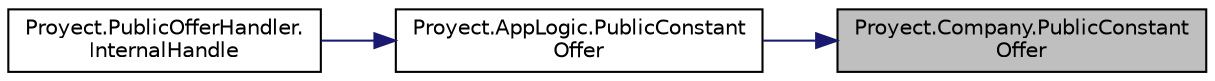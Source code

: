 digraph "Proyect.Company.PublicConstantOffer"
{
 // INTERACTIVE_SVG=YES
 // LATEX_PDF_SIZE
  edge [fontname="Helvetica",fontsize="10",labelfontname="Helvetica",labelfontsize="10"];
  node [fontname="Helvetica",fontsize="10",shape=record];
  rankdir="RL";
  Node1 [label="Proyect.Company.PublicConstant\lOffer",height=0.2,width=0.4,color="black", fillcolor="grey75", style="filled", fontcolor="black",tooltip="Crea una instancia de una oferta constante y se la agrega a la lisat de ofertas de la compania...."];
  Node1 -> Node2 [dir="back",color="midnightblue",fontsize="10",style="solid",fontname="Helvetica"];
  Node2 [label="Proyect.AppLogic.PublicConstant\lOffer",height=0.2,width=0.4,color="black", fillcolor="white", style="filled",URL="$classProyect_1_1AppLogic.html#a5e7359f51b7b17dbcbcbb463dcd8e545",tooltip="Publica una constante oferta de la compania que se le ingresa. ÑLe delaga la responsabilidad a compan..."];
  Node2 -> Node3 [dir="back",color="midnightblue",fontsize="10",style="solid",fontname="Helvetica"];
  Node3 [label="Proyect.PublicOfferHandler.\lInternalHandle",height=0.2,width=0.4,color="black", fillcolor="white", style="filled",URL="$classProyect_1_1PublicOfferHandler.html#a9f9ac66f8e31662acf5696f3f6ba639e",tooltip="Procesa el mensaje \"/registrar\" y retorna true; retorna false en caso contrario."];
}
